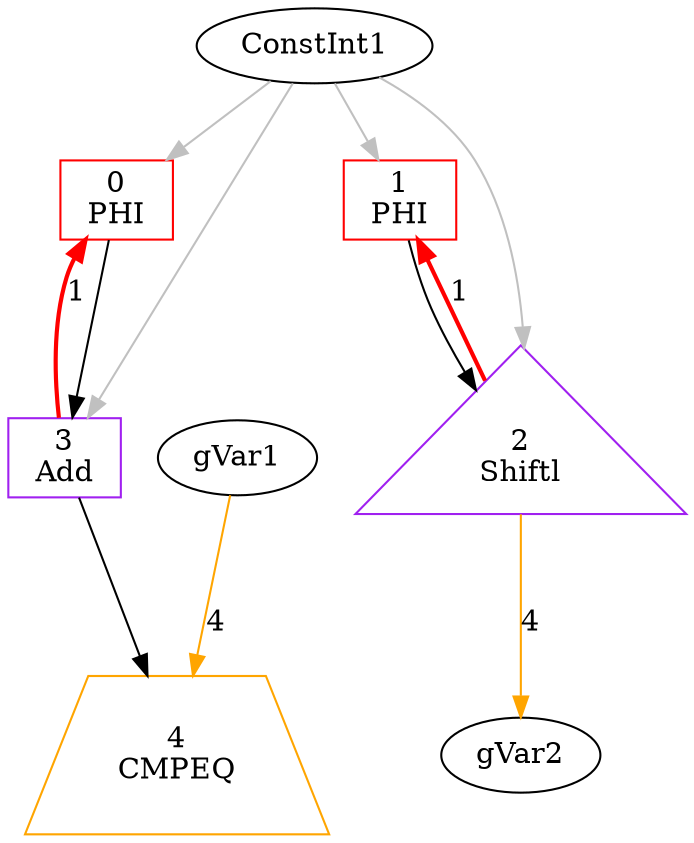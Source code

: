 digraph loop_12 { 
{
0 [shape=box, color=red, label="0\nPHI"];

1 [shape=box, color=red, label="1\nPHI"];

2 [shape=triangle, color=purple, label="2\nShiftl"];

3 [shape=polygon, color=purple, label="3\nAdd"];

4 [shape=trapezium, color=orange, label="4\nCMPEQ"];

5 [color=black, label="ConstInt1\n"];

6 [color=black, label="gVar1\n"];

109 [color=black, label="gVar2\n"];
3 -> 0 [style=bold, color=red, label=1] 
5 -> 0 [color=gray]
2 -> 1 [style=bold, color=red, label=1] 
5 -> 1 [color=gray]
1 -> 2
5 -> 2 [color=gray]
0 -> 3
5 -> 3 [color=gray]
3 -> 4
6 -> 4 [color=orange, label=4] 
2 -> 109 [color=orange, label=4] 

}

}